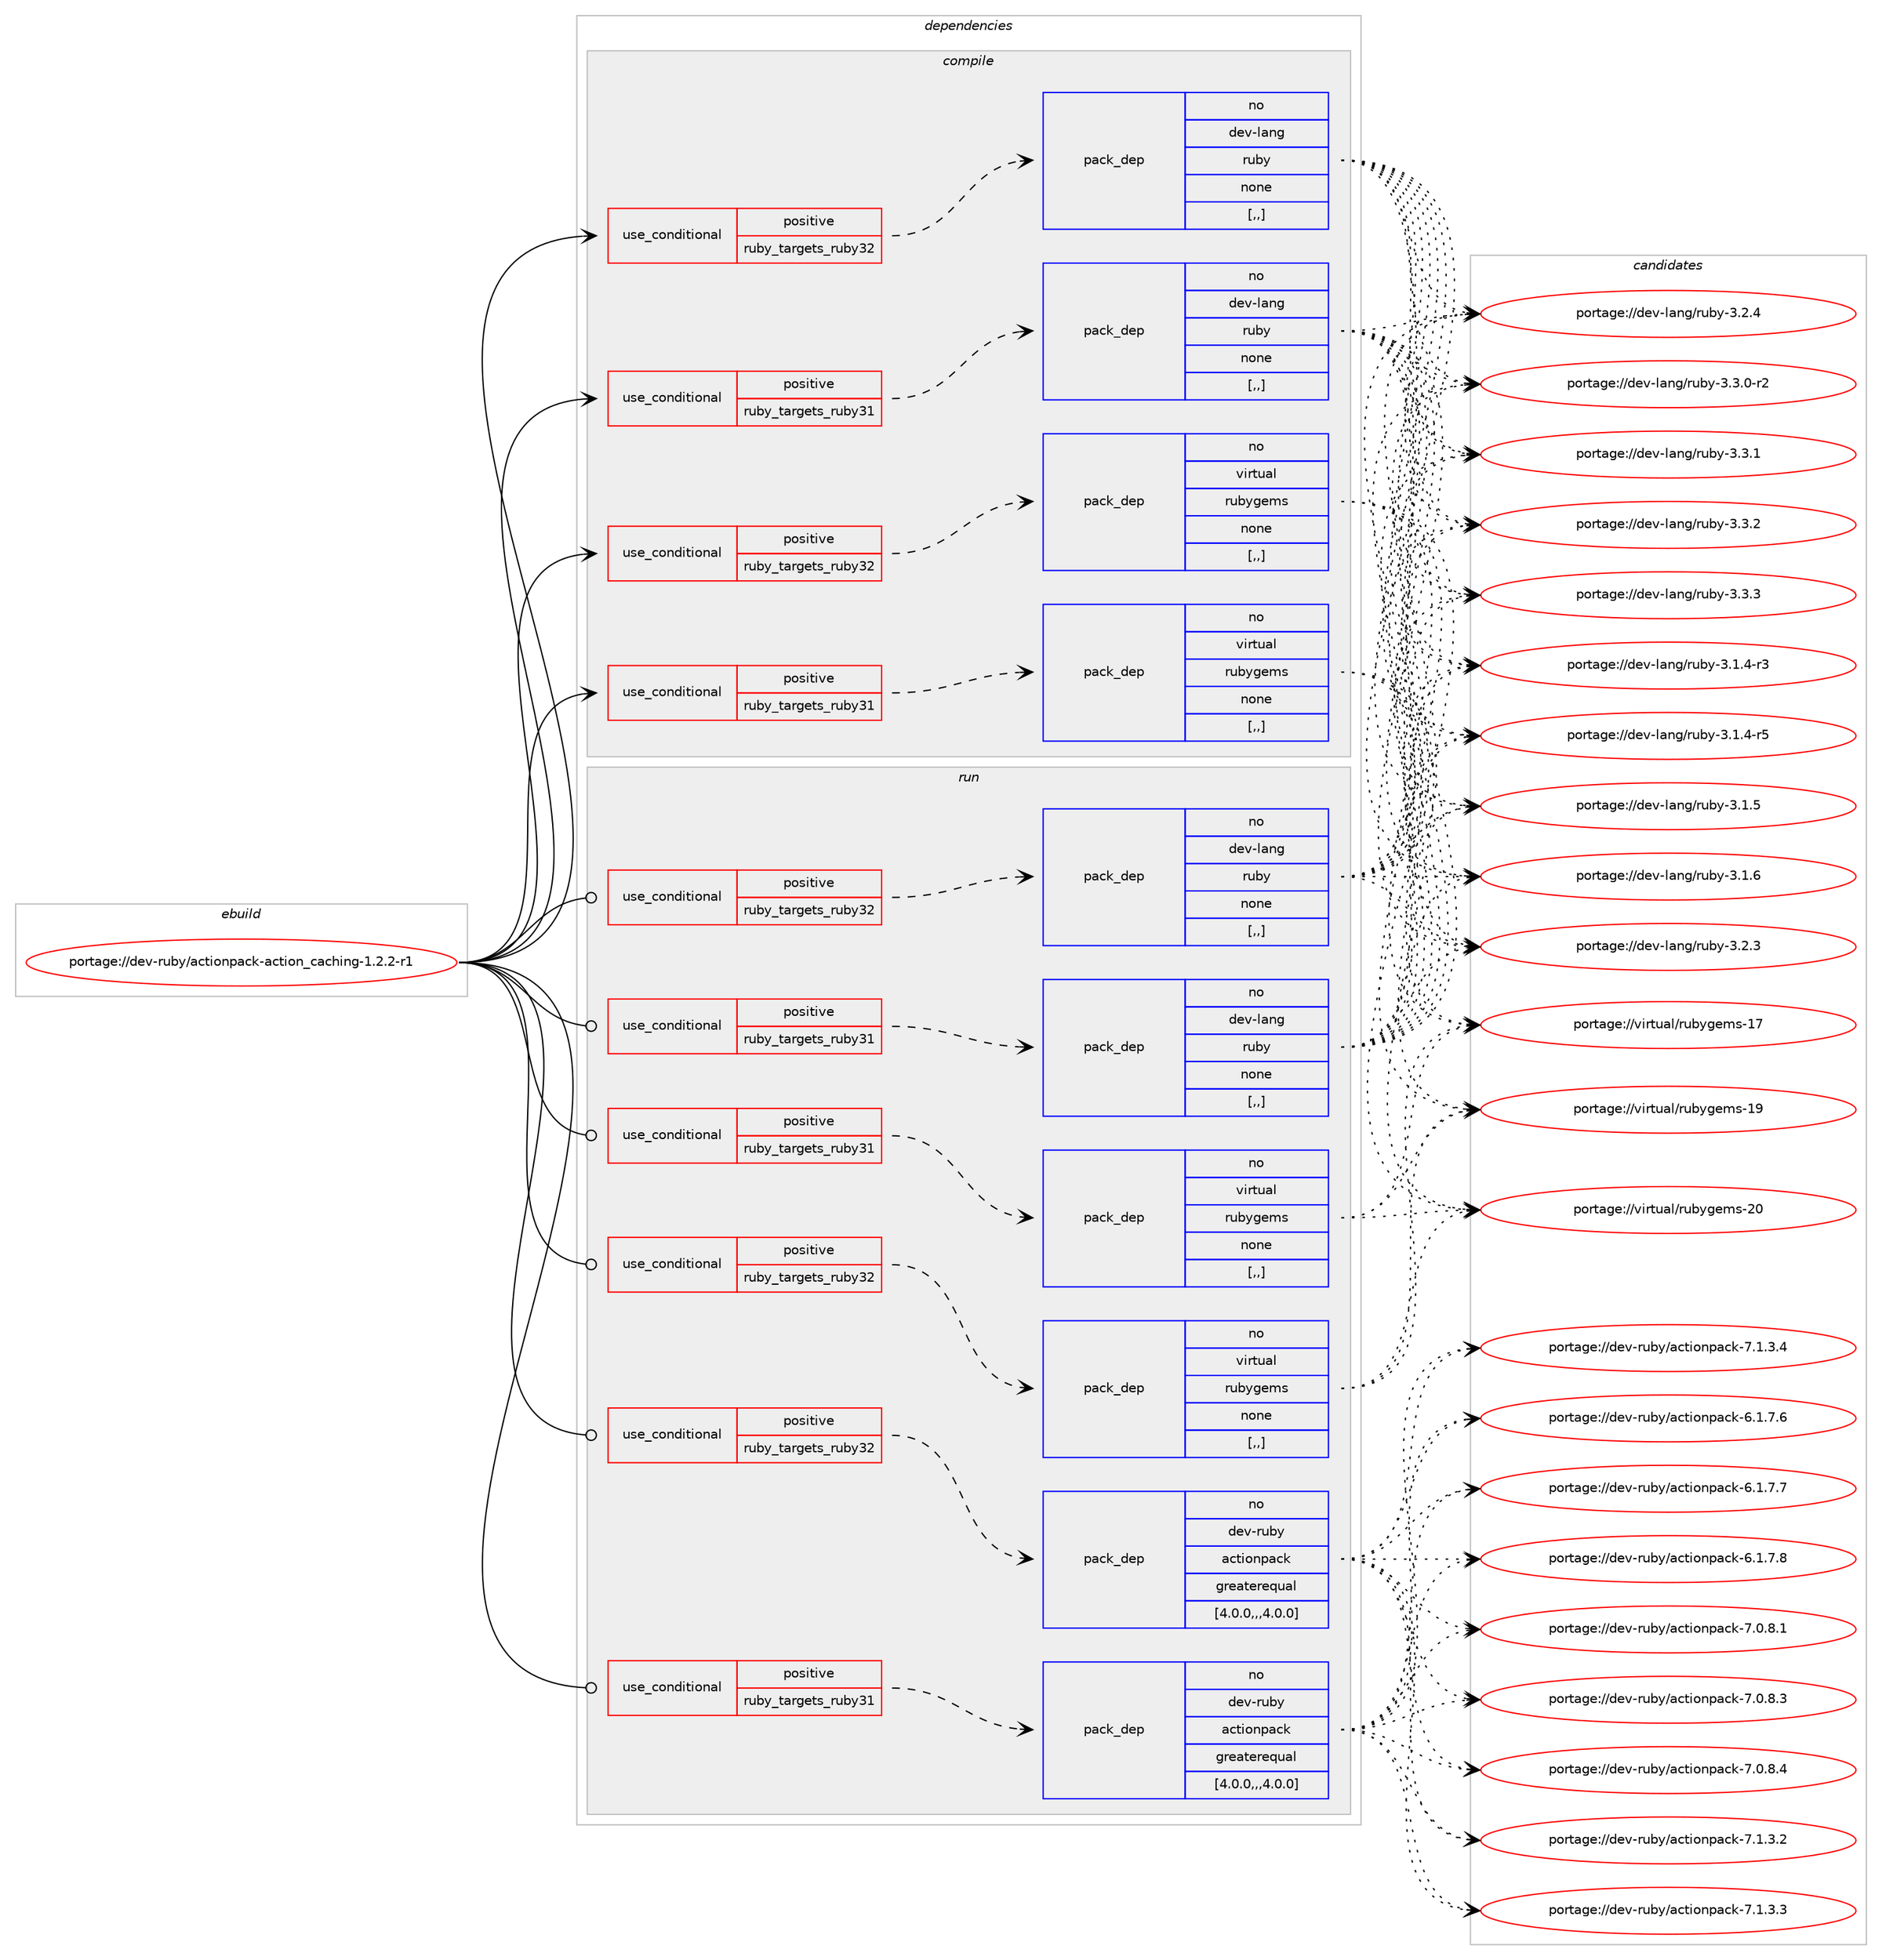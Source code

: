 digraph prolog {

# *************
# Graph options
# *************

newrank=true;
concentrate=true;
compound=true;
graph [rankdir=LR,fontname=Helvetica,fontsize=10,ranksep=1.5];#, ranksep=2.5, nodesep=0.2];
edge  [arrowhead=vee];
node  [fontname=Helvetica,fontsize=10];

# **********
# The ebuild
# **********

subgraph cluster_leftcol {
color=gray;
rank=same;
label=<<i>ebuild</i>>;
id [label="portage://dev-ruby/actionpack-action_caching-1.2.2-r1", color=red, width=4, href="../dev-ruby/actionpack-action_caching-1.2.2-r1.svg"];
}

# ****************
# The dependencies
# ****************

subgraph cluster_midcol {
color=gray;
label=<<i>dependencies</i>>;
subgraph cluster_compile {
fillcolor="#eeeeee";
style=filled;
label=<<i>compile</i>>;
subgraph cond41971 {
dependency169700 [label=<<TABLE BORDER="0" CELLBORDER="1" CELLSPACING="0" CELLPADDING="4"><TR><TD ROWSPAN="3" CELLPADDING="10">use_conditional</TD></TR><TR><TD>positive</TD></TR><TR><TD>ruby_targets_ruby31</TD></TR></TABLE>>, shape=none, color=red];
subgraph pack126489 {
dependency169701 [label=<<TABLE BORDER="0" CELLBORDER="1" CELLSPACING="0" CELLPADDING="4" WIDTH="220"><TR><TD ROWSPAN="6" CELLPADDING="30">pack_dep</TD></TR><TR><TD WIDTH="110">no</TD></TR><TR><TD>dev-lang</TD></TR><TR><TD>ruby</TD></TR><TR><TD>none</TD></TR><TR><TD>[,,]</TD></TR></TABLE>>, shape=none, color=blue];
}
dependency169700:e -> dependency169701:w [weight=20,style="dashed",arrowhead="vee"];
}
id:e -> dependency169700:w [weight=20,style="solid",arrowhead="vee"];
subgraph cond41972 {
dependency169702 [label=<<TABLE BORDER="0" CELLBORDER="1" CELLSPACING="0" CELLPADDING="4"><TR><TD ROWSPAN="3" CELLPADDING="10">use_conditional</TD></TR><TR><TD>positive</TD></TR><TR><TD>ruby_targets_ruby31</TD></TR></TABLE>>, shape=none, color=red];
subgraph pack126490 {
dependency169703 [label=<<TABLE BORDER="0" CELLBORDER="1" CELLSPACING="0" CELLPADDING="4" WIDTH="220"><TR><TD ROWSPAN="6" CELLPADDING="30">pack_dep</TD></TR><TR><TD WIDTH="110">no</TD></TR><TR><TD>virtual</TD></TR><TR><TD>rubygems</TD></TR><TR><TD>none</TD></TR><TR><TD>[,,]</TD></TR></TABLE>>, shape=none, color=blue];
}
dependency169702:e -> dependency169703:w [weight=20,style="dashed",arrowhead="vee"];
}
id:e -> dependency169702:w [weight=20,style="solid",arrowhead="vee"];
subgraph cond41973 {
dependency169704 [label=<<TABLE BORDER="0" CELLBORDER="1" CELLSPACING="0" CELLPADDING="4"><TR><TD ROWSPAN="3" CELLPADDING="10">use_conditional</TD></TR><TR><TD>positive</TD></TR><TR><TD>ruby_targets_ruby32</TD></TR></TABLE>>, shape=none, color=red];
subgraph pack126491 {
dependency169705 [label=<<TABLE BORDER="0" CELLBORDER="1" CELLSPACING="0" CELLPADDING="4" WIDTH="220"><TR><TD ROWSPAN="6" CELLPADDING="30">pack_dep</TD></TR><TR><TD WIDTH="110">no</TD></TR><TR><TD>dev-lang</TD></TR><TR><TD>ruby</TD></TR><TR><TD>none</TD></TR><TR><TD>[,,]</TD></TR></TABLE>>, shape=none, color=blue];
}
dependency169704:e -> dependency169705:w [weight=20,style="dashed",arrowhead="vee"];
}
id:e -> dependency169704:w [weight=20,style="solid",arrowhead="vee"];
subgraph cond41974 {
dependency169706 [label=<<TABLE BORDER="0" CELLBORDER="1" CELLSPACING="0" CELLPADDING="4"><TR><TD ROWSPAN="3" CELLPADDING="10">use_conditional</TD></TR><TR><TD>positive</TD></TR><TR><TD>ruby_targets_ruby32</TD></TR></TABLE>>, shape=none, color=red];
subgraph pack126492 {
dependency169707 [label=<<TABLE BORDER="0" CELLBORDER="1" CELLSPACING="0" CELLPADDING="4" WIDTH="220"><TR><TD ROWSPAN="6" CELLPADDING="30">pack_dep</TD></TR><TR><TD WIDTH="110">no</TD></TR><TR><TD>virtual</TD></TR><TR><TD>rubygems</TD></TR><TR><TD>none</TD></TR><TR><TD>[,,]</TD></TR></TABLE>>, shape=none, color=blue];
}
dependency169706:e -> dependency169707:w [weight=20,style="dashed",arrowhead="vee"];
}
id:e -> dependency169706:w [weight=20,style="solid",arrowhead="vee"];
}
subgraph cluster_compileandrun {
fillcolor="#eeeeee";
style=filled;
label=<<i>compile and run</i>>;
}
subgraph cluster_run {
fillcolor="#eeeeee";
style=filled;
label=<<i>run</i>>;
subgraph cond41975 {
dependency169708 [label=<<TABLE BORDER="0" CELLBORDER="1" CELLSPACING="0" CELLPADDING="4"><TR><TD ROWSPAN="3" CELLPADDING="10">use_conditional</TD></TR><TR><TD>positive</TD></TR><TR><TD>ruby_targets_ruby31</TD></TR></TABLE>>, shape=none, color=red];
subgraph pack126493 {
dependency169709 [label=<<TABLE BORDER="0" CELLBORDER="1" CELLSPACING="0" CELLPADDING="4" WIDTH="220"><TR><TD ROWSPAN="6" CELLPADDING="30">pack_dep</TD></TR><TR><TD WIDTH="110">no</TD></TR><TR><TD>dev-lang</TD></TR><TR><TD>ruby</TD></TR><TR><TD>none</TD></TR><TR><TD>[,,]</TD></TR></TABLE>>, shape=none, color=blue];
}
dependency169708:e -> dependency169709:w [weight=20,style="dashed",arrowhead="vee"];
}
id:e -> dependency169708:w [weight=20,style="solid",arrowhead="odot"];
subgraph cond41976 {
dependency169710 [label=<<TABLE BORDER="0" CELLBORDER="1" CELLSPACING="0" CELLPADDING="4"><TR><TD ROWSPAN="3" CELLPADDING="10">use_conditional</TD></TR><TR><TD>positive</TD></TR><TR><TD>ruby_targets_ruby31</TD></TR></TABLE>>, shape=none, color=red];
subgraph pack126494 {
dependency169711 [label=<<TABLE BORDER="0" CELLBORDER="1" CELLSPACING="0" CELLPADDING="4" WIDTH="220"><TR><TD ROWSPAN="6" CELLPADDING="30">pack_dep</TD></TR><TR><TD WIDTH="110">no</TD></TR><TR><TD>dev-ruby</TD></TR><TR><TD>actionpack</TD></TR><TR><TD>greaterequal</TD></TR><TR><TD>[4.0.0,,,4.0.0]</TD></TR></TABLE>>, shape=none, color=blue];
}
dependency169710:e -> dependency169711:w [weight=20,style="dashed",arrowhead="vee"];
}
id:e -> dependency169710:w [weight=20,style="solid",arrowhead="odot"];
subgraph cond41977 {
dependency169712 [label=<<TABLE BORDER="0" CELLBORDER="1" CELLSPACING="0" CELLPADDING="4"><TR><TD ROWSPAN="3" CELLPADDING="10">use_conditional</TD></TR><TR><TD>positive</TD></TR><TR><TD>ruby_targets_ruby31</TD></TR></TABLE>>, shape=none, color=red];
subgraph pack126495 {
dependency169713 [label=<<TABLE BORDER="0" CELLBORDER="1" CELLSPACING="0" CELLPADDING="4" WIDTH="220"><TR><TD ROWSPAN="6" CELLPADDING="30">pack_dep</TD></TR><TR><TD WIDTH="110">no</TD></TR><TR><TD>virtual</TD></TR><TR><TD>rubygems</TD></TR><TR><TD>none</TD></TR><TR><TD>[,,]</TD></TR></TABLE>>, shape=none, color=blue];
}
dependency169712:e -> dependency169713:w [weight=20,style="dashed",arrowhead="vee"];
}
id:e -> dependency169712:w [weight=20,style="solid",arrowhead="odot"];
subgraph cond41978 {
dependency169714 [label=<<TABLE BORDER="0" CELLBORDER="1" CELLSPACING="0" CELLPADDING="4"><TR><TD ROWSPAN="3" CELLPADDING="10">use_conditional</TD></TR><TR><TD>positive</TD></TR><TR><TD>ruby_targets_ruby32</TD></TR></TABLE>>, shape=none, color=red];
subgraph pack126496 {
dependency169715 [label=<<TABLE BORDER="0" CELLBORDER="1" CELLSPACING="0" CELLPADDING="4" WIDTH="220"><TR><TD ROWSPAN="6" CELLPADDING="30">pack_dep</TD></TR><TR><TD WIDTH="110">no</TD></TR><TR><TD>dev-lang</TD></TR><TR><TD>ruby</TD></TR><TR><TD>none</TD></TR><TR><TD>[,,]</TD></TR></TABLE>>, shape=none, color=blue];
}
dependency169714:e -> dependency169715:w [weight=20,style="dashed",arrowhead="vee"];
}
id:e -> dependency169714:w [weight=20,style="solid",arrowhead="odot"];
subgraph cond41979 {
dependency169716 [label=<<TABLE BORDER="0" CELLBORDER="1" CELLSPACING="0" CELLPADDING="4"><TR><TD ROWSPAN="3" CELLPADDING="10">use_conditional</TD></TR><TR><TD>positive</TD></TR><TR><TD>ruby_targets_ruby32</TD></TR></TABLE>>, shape=none, color=red];
subgraph pack126497 {
dependency169717 [label=<<TABLE BORDER="0" CELLBORDER="1" CELLSPACING="0" CELLPADDING="4" WIDTH="220"><TR><TD ROWSPAN="6" CELLPADDING="30">pack_dep</TD></TR><TR><TD WIDTH="110">no</TD></TR><TR><TD>dev-ruby</TD></TR><TR><TD>actionpack</TD></TR><TR><TD>greaterequal</TD></TR><TR><TD>[4.0.0,,,4.0.0]</TD></TR></TABLE>>, shape=none, color=blue];
}
dependency169716:e -> dependency169717:w [weight=20,style="dashed",arrowhead="vee"];
}
id:e -> dependency169716:w [weight=20,style="solid",arrowhead="odot"];
subgraph cond41980 {
dependency169718 [label=<<TABLE BORDER="0" CELLBORDER="1" CELLSPACING="0" CELLPADDING="4"><TR><TD ROWSPAN="3" CELLPADDING="10">use_conditional</TD></TR><TR><TD>positive</TD></TR><TR><TD>ruby_targets_ruby32</TD></TR></TABLE>>, shape=none, color=red];
subgraph pack126498 {
dependency169719 [label=<<TABLE BORDER="0" CELLBORDER="1" CELLSPACING="0" CELLPADDING="4" WIDTH="220"><TR><TD ROWSPAN="6" CELLPADDING="30">pack_dep</TD></TR><TR><TD WIDTH="110">no</TD></TR><TR><TD>virtual</TD></TR><TR><TD>rubygems</TD></TR><TR><TD>none</TD></TR><TR><TD>[,,]</TD></TR></TABLE>>, shape=none, color=blue];
}
dependency169718:e -> dependency169719:w [weight=20,style="dashed",arrowhead="vee"];
}
id:e -> dependency169718:w [weight=20,style="solid",arrowhead="odot"];
}
}

# **************
# The candidates
# **************

subgraph cluster_choices {
rank=same;
color=gray;
label=<<i>candidates</i>>;

subgraph choice126489 {
color=black;
nodesep=1;
choice100101118451089711010347114117981214551464946524511451 [label="portage://dev-lang/ruby-3.1.4-r3", color=red, width=4,href="../dev-lang/ruby-3.1.4-r3.svg"];
choice100101118451089711010347114117981214551464946524511453 [label="portage://dev-lang/ruby-3.1.4-r5", color=red, width=4,href="../dev-lang/ruby-3.1.4-r5.svg"];
choice10010111845108971101034711411798121455146494653 [label="portage://dev-lang/ruby-3.1.5", color=red, width=4,href="../dev-lang/ruby-3.1.5.svg"];
choice10010111845108971101034711411798121455146494654 [label="portage://dev-lang/ruby-3.1.6", color=red, width=4,href="../dev-lang/ruby-3.1.6.svg"];
choice10010111845108971101034711411798121455146504651 [label="portage://dev-lang/ruby-3.2.3", color=red, width=4,href="../dev-lang/ruby-3.2.3.svg"];
choice10010111845108971101034711411798121455146504652 [label="portage://dev-lang/ruby-3.2.4", color=red, width=4,href="../dev-lang/ruby-3.2.4.svg"];
choice100101118451089711010347114117981214551465146484511450 [label="portage://dev-lang/ruby-3.3.0-r2", color=red, width=4,href="../dev-lang/ruby-3.3.0-r2.svg"];
choice10010111845108971101034711411798121455146514649 [label="portage://dev-lang/ruby-3.3.1", color=red, width=4,href="../dev-lang/ruby-3.3.1.svg"];
choice10010111845108971101034711411798121455146514650 [label="portage://dev-lang/ruby-3.3.2", color=red, width=4,href="../dev-lang/ruby-3.3.2.svg"];
choice10010111845108971101034711411798121455146514651 [label="portage://dev-lang/ruby-3.3.3", color=red, width=4,href="../dev-lang/ruby-3.3.3.svg"];
dependency169701:e -> choice100101118451089711010347114117981214551464946524511451:w [style=dotted,weight="100"];
dependency169701:e -> choice100101118451089711010347114117981214551464946524511453:w [style=dotted,weight="100"];
dependency169701:e -> choice10010111845108971101034711411798121455146494653:w [style=dotted,weight="100"];
dependency169701:e -> choice10010111845108971101034711411798121455146494654:w [style=dotted,weight="100"];
dependency169701:e -> choice10010111845108971101034711411798121455146504651:w [style=dotted,weight="100"];
dependency169701:e -> choice10010111845108971101034711411798121455146504652:w [style=dotted,weight="100"];
dependency169701:e -> choice100101118451089711010347114117981214551465146484511450:w [style=dotted,weight="100"];
dependency169701:e -> choice10010111845108971101034711411798121455146514649:w [style=dotted,weight="100"];
dependency169701:e -> choice10010111845108971101034711411798121455146514650:w [style=dotted,weight="100"];
dependency169701:e -> choice10010111845108971101034711411798121455146514651:w [style=dotted,weight="100"];
}
subgraph choice126490 {
color=black;
nodesep=1;
choice118105114116117971084711411798121103101109115454955 [label="portage://virtual/rubygems-17", color=red, width=4,href="../virtual/rubygems-17.svg"];
choice118105114116117971084711411798121103101109115454957 [label="portage://virtual/rubygems-19", color=red, width=4,href="../virtual/rubygems-19.svg"];
choice118105114116117971084711411798121103101109115455048 [label="portage://virtual/rubygems-20", color=red, width=4,href="../virtual/rubygems-20.svg"];
dependency169703:e -> choice118105114116117971084711411798121103101109115454955:w [style=dotted,weight="100"];
dependency169703:e -> choice118105114116117971084711411798121103101109115454957:w [style=dotted,weight="100"];
dependency169703:e -> choice118105114116117971084711411798121103101109115455048:w [style=dotted,weight="100"];
}
subgraph choice126491 {
color=black;
nodesep=1;
choice100101118451089711010347114117981214551464946524511451 [label="portage://dev-lang/ruby-3.1.4-r3", color=red, width=4,href="../dev-lang/ruby-3.1.4-r3.svg"];
choice100101118451089711010347114117981214551464946524511453 [label="portage://dev-lang/ruby-3.1.4-r5", color=red, width=4,href="../dev-lang/ruby-3.1.4-r5.svg"];
choice10010111845108971101034711411798121455146494653 [label="portage://dev-lang/ruby-3.1.5", color=red, width=4,href="../dev-lang/ruby-3.1.5.svg"];
choice10010111845108971101034711411798121455146494654 [label="portage://dev-lang/ruby-3.1.6", color=red, width=4,href="../dev-lang/ruby-3.1.6.svg"];
choice10010111845108971101034711411798121455146504651 [label="portage://dev-lang/ruby-3.2.3", color=red, width=4,href="../dev-lang/ruby-3.2.3.svg"];
choice10010111845108971101034711411798121455146504652 [label="portage://dev-lang/ruby-3.2.4", color=red, width=4,href="../dev-lang/ruby-3.2.4.svg"];
choice100101118451089711010347114117981214551465146484511450 [label="portage://dev-lang/ruby-3.3.0-r2", color=red, width=4,href="../dev-lang/ruby-3.3.0-r2.svg"];
choice10010111845108971101034711411798121455146514649 [label="portage://dev-lang/ruby-3.3.1", color=red, width=4,href="../dev-lang/ruby-3.3.1.svg"];
choice10010111845108971101034711411798121455146514650 [label="portage://dev-lang/ruby-3.3.2", color=red, width=4,href="../dev-lang/ruby-3.3.2.svg"];
choice10010111845108971101034711411798121455146514651 [label="portage://dev-lang/ruby-3.3.3", color=red, width=4,href="../dev-lang/ruby-3.3.3.svg"];
dependency169705:e -> choice100101118451089711010347114117981214551464946524511451:w [style=dotted,weight="100"];
dependency169705:e -> choice100101118451089711010347114117981214551464946524511453:w [style=dotted,weight="100"];
dependency169705:e -> choice10010111845108971101034711411798121455146494653:w [style=dotted,weight="100"];
dependency169705:e -> choice10010111845108971101034711411798121455146494654:w [style=dotted,weight="100"];
dependency169705:e -> choice10010111845108971101034711411798121455146504651:w [style=dotted,weight="100"];
dependency169705:e -> choice10010111845108971101034711411798121455146504652:w [style=dotted,weight="100"];
dependency169705:e -> choice100101118451089711010347114117981214551465146484511450:w [style=dotted,weight="100"];
dependency169705:e -> choice10010111845108971101034711411798121455146514649:w [style=dotted,weight="100"];
dependency169705:e -> choice10010111845108971101034711411798121455146514650:w [style=dotted,weight="100"];
dependency169705:e -> choice10010111845108971101034711411798121455146514651:w [style=dotted,weight="100"];
}
subgraph choice126492 {
color=black;
nodesep=1;
choice118105114116117971084711411798121103101109115454955 [label="portage://virtual/rubygems-17", color=red, width=4,href="../virtual/rubygems-17.svg"];
choice118105114116117971084711411798121103101109115454957 [label="portage://virtual/rubygems-19", color=red, width=4,href="../virtual/rubygems-19.svg"];
choice118105114116117971084711411798121103101109115455048 [label="portage://virtual/rubygems-20", color=red, width=4,href="../virtual/rubygems-20.svg"];
dependency169707:e -> choice118105114116117971084711411798121103101109115454955:w [style=dotted,weight="100"];
dependency169707:e -> choice118105114116117971084711411798121103101109115454957:w [style=dotted,weight="100"];
dependency169707:e -> choice118105114116117971084711411798121103101109115455048:w [style=dotted,weight="100"];
}
subgraph choice126493 {
color=black;
nodesep=1;
choice100101118451089711010347114117981214551464946524511451 [label="portage://dev-lang/ruby-3.1.4-r3", color=red, width=4,href="../dev-lang/ruby-3.1.4-r3.svg"];
choice100101118451089711010347114117981214551464946524511453 [label="portage://dev-lang/ruby-3.1.4-r5", color=red, width=4,href="../dev-lang/ruby-3.1.4-r5.svg"];
choice10010111845108971101034711411798121455146494653 [label="portage://dev-lang/ruby-3.1.5", color=red, width=4,href="../dev-lang/ruby-3.1.5.svg"];
choice10010111845108971101034711411798121455146494654 [label="portage://dev-lang/ruby-3.1.6", color=red, width=4,href="../dev-lang/ruby-3.1.6.svg"];
choice10010111845108971101034711411798121455146504651 [label="portage://dev-lang/ruby-3.2.3", color=red, width=4,href="../dev-lang/ruby-3.2.3.svg"];
choice10010111845108971101034711411798121455146504652 [label="portage://dev-lang/ruby-3.2.4", color=red, width=4,href="../dev-lang/ruby-3.2.4.svg"];
choice100101118451089711010347114117981214551465146484511450 [label="portage://dev-lang/ruby-3.3.0-r2", color=red, width=4,href="../dev-lang/ruby-3.3.0-r2.svg"];
choice10010111845108971101034711411798121455146514649 [label="portage://dev-lang/ruby-3.3.1", color=red, width=4,href="../dev-lang/ruby-3.3.1.svg"];
choice10010111845108971101034711411798121455146514650 [label="portage://dev-lang/ruby-3.3.2", color=red, width=4,href="../dev-lang/ruby-3.3.2.svg"];
choice10010111845108971101034711411798121455146514651 [label="portage://dev-lang/ruby-3.3.3", color=red, width=4,href="../dev-lang/ruby-3.3.3.svg"];
dependency169709:e -> choice100101118451089711010347114117981214551464946524511451:w [style=dotted,weight="100"];
dependency169709:e -> choice100101118451089711010347114117981214551464946524511453:w [style=dotted,weight="100"];
dependency169709:e -> choice10010111845108971101034711411798121455146494653:w [style=dotted,weight="100"];
dependency169709:e -> choice10010111845108971101034711411798121455146494654:w [style=dotted,weight="100"];
dependency169709:e -> choice10010111845108971101034711411798121455146504651:w [style=dotted,weight="100"];
dependency169709:e -> choice10010111845108971101034711411798121455146504652:w [style=dotted,weight="100"];
dependency169709:e -> choice100101118451089711010347114117981214551465146484511450:w [style=dotted,weight="100"];
dependency169709:e -> choice10010111845108971101034711411798121455146514649:w [style=dotted,weight="100"];
dependency169709:e -> choice10010111845108971101034711411798121455146514650:w [style=dotted,weight="100"];
dependency169709:e -> choice10010111845108971101034711411798121455146514651:w [style=dotted,weight="100"];
}
subgraph choice126494 {
color=black;
nodesep=1;
choice100101118451141179812147979911610511111011297991074554464946554654 [label="portage://dev-ruby/actionpack-6.1.7.6", color=red, width=4,href="../dev-ruby/actionpack-6.1.7.6.svg"];
choice100101118451141179812147979911610511111011297991074554464946554655 [label="portage://dev-ruby/actionpack-6.1.7.7", color=red, width=4,href="../dev-ruby/actionpack-6.1.7.7.svg"];
choice100101118451141179812147979911610511111011297991074554464946554656 [label="portage://dev-ruby/actionpack-6.1.7.8", color=red, width=4,href="../dev-ruby/actionpack-6.1.7.8.svg"];
choice100101118451141179812147979911610511111011297991074555464846564649 [label="portage://dev-ruby/actionpack-7.0.8.1", color=red, width=4,href="../dev-ruby/actionpack-7.0.8.1.svg"];
choice100101118451141179812147979911610511111011297991074555464846564651 [label="portage://dev-ruby/actionpack-7.0.8.3", color=red, width=4,href="../dev-ruby/actionpack-7.0.8.3.svg"];
choice100101118451141179812147979911610511111011297991074555464846564652 [label="portage://dev-ruby/actionpack-7.0.8.4", color=red, width=4,href="../dev-ruby/actionpack-7.0.8.4.svg"];
choice100101118451141179812147979911610511111011297991074555464946514650 [label="portage://dev-ruby/actionpack-7.1.3.2", color=red, width=4,href="../dev-ruby/actionpack-7.1.3.2.svg"];
choice100101118451141179812147979911610511111011297991074555464946514651 [label="portage://dev-ruby/actionpack-7.1.3.3", color=red, width=4,href="../dev-ruby/actionpack-7.1.3.3.svg"];
choice100101118451141179812147979911610511111011297991074555464946514652 [label="portage://dev-ruby/actionpack-7.1.3.4", color=red, width=4,href="../dev-ruby/actionpack-7.1.3.4.svg"];
dependency169711:e -> choice100101118451141179812147979911610511111011297991074554464946554654:w [style=dotted,weight="100"];
dependency169711:e -> choice100101118451141179812147979911610511111011297991074554464946554655:w [style=dotted,weight="100"];
dependency169711:e -> choice100101118451141179812147979911610511111011297991074554464946554656:w [style=dotted,weight="100"];
dependency169711:e -> choice100101118451141179812147979911610511111011297991074555464846564649:w [style=dotted,weight="100"];
dependency169711:e -> choice100101118451141179812147979911610511111011297991074555464846564651:w [style=dotted,weight="100"];
dependency169711:e -> choice100101118451141179812147979911610511111011297991074555464846564652:w [style=dotted,weight="100"];
dependency169711:e -> choice100101118451141179812147979911610511111011297991074555464946514650:w [style=dotted,weight="100"];
dependency169711:e -> choice100101118451141179812147979911610511111011297991074555464946514651:w [style=dotted,weight="100"];
dependency169711:e -> choice100101118451141179812147979911610511111011297991074555464946514652:w [style=dotted,weight="100"];
}
subgraph choice126495 {
color=black;
nodesep=1;
choice118105114116117971084711411798121103101109115454955 [label="portage://virtual/rubygems-17", color=red, width=4,href="../virtual/rubygems-17.svg"];
choice118105114116117971084711411798121103101109115454957 [label="portage://virtual/rubygems-19", color=red, width=4,href="../virtual/rubygems-19.svg"];
choice118105114116117971084711411798121103101109115455048 [label="portage://virtual/rubygems-20", color=red, width=4,href="../virtual/rubygems-20.svg"];
dependency169713:e -> choice118105114116117971084711411798121103101109115454955:w [style=dotted,weight="100"];
dependency169713:e -> choice118105114116117971084711411798121103101109115454957:w [style=dotted,weight="100"];
dependency169713:e -> choice118105114116117971084711411798121103101109115455048:w [style=dotted,weight="100"];
}
subgraph choice126496 {
color=black;
nodesep=1;
choice100101118451089711010347114117981214551464946524511451 [label="portage://dev-lang/ruby-3.1.4-r3", color=red, width=4,href="../dev-lang/ruby-3.1.4-r3.svg"];
choice100101118451089711010347114117981214551464946524511453 [label="portage://dev-lang/ruby-3.1.4-r5", color=red, width=4,href="../dev-lang/ruby-3.1.4-r5.svg"];
choice10010111845108971101034711411798121455146494653 [label="portage://dev-lang/ruby-3.1.5", color=red, width=4,href="../dev-lang/ruby-3.1.5.svg"];
choice10010111845108971101034711411798121455146494654 [label="portage://dev-lang/ruby-3.1.6", color=red, width=4,href="../dev-lang/ruby-3.1.6.svg"];
choice10010111845108971101034711411798121455146504651 [label="portage://dev-lang/ruby-3.2.3", color=red, width=4,href="../dev-lang/ruby-3.2.3.svg"];
choice10010111845108971101034711411798121455146504652 [label="portage://dev-lang/ruby-3.2.4", color=red, width=4,href="../dev-lang/ruby-3.2.4.svg"];
choice100101118451089711010347114117981214551465146484511450 [label="portage://dev-lang/ruby-3.3.0-r2", color=red, width=4,href="../dev-lang/ruby-3.3.0-r2.svg"];
choice10010111845108971101034711411798121455146514649 [label="portage://dev-lang/ruby-3.3.1", color=red, width=4,href="../dev-lang/ruby-3.3.1.svg"];
choice10010111845108971101034711411798121455146514650 [label="portage://dev-lang/ruby-3.3.2", color=red, width=4,href="../dev-lang/ruby-3.3.2.svg"];
choice10010111845108971101034711411798121455146514651 [label="portage://dev-lang/ruby-3.3.3", color=red, width=4,href="../dev-lang/ruby-3.3.3.svg"];
dependency169715:e -> choice100101118451089711010347114117981214551464946524511451:w [style=dotted,weight="100"];
dependency169715:e -> choice100101118451089711010347114117981214551464946524511453:w [style=dotted,weight="100"];
dependency169715:e -> choice10010111845108971101034711411798121455146494653:w [style=dotted,weight="100"];
dependency169715:e -> choice10010111845108971101034711411798121455146494654:w [style=dotted,weight="100"];
dependency169715:e -> choice10010111845108971101034711411798121455146504651:w [style=dotted,weight="100"];
dependency169715:e -> choice10010111845108971101034711411798121455146504652:w [style=dotted,weight="100"];
dependency169715:e -> choice100101118451089711010347114117981214551465146484511450:w [style=dotted,weight="100"];
dependency169715:e -> choice10010111845108971101034711411798121455146514649:w [style=dotted,weight="100"];
dependency169715:e -> choice10010111845108971101034711411798121455146514650:w [style=dotted,weight="100"];
dependency169715:e -> choice10010111845108971101034711411798121455146514651:w [style=dotted,weight="100"];
}
subgraph choice126497 {
color=black;
nodesep=1;
choice100101118451141179812147979911610511111011297991074554464946554654 [label="portage://dev-ruby/actionpack-6.1.7.6", color=red, width=4,href="../dev-ruby/actionpack-6.1.7.6.svg"];
choice100101118451141179812147979911610511111011297991074554464946554655 [label="portage://dev-ruby/actionpack-6.1.7.7", color=red, width=4,href="../dev-ruby/actionpack-6.1.7.7.svg"];
choice100101118451141179812147979911610511111011297991074554464946554656 [label="portage://dev-ruby/actionpack-6.1.7.8", color=red, width=4,href="../dev-ruby/actionpack-6.1.7.8.svg"];
choice100101118451141179812147979911610511111011297991074555464846564649 [label="portage://dev-ruby/actionpack-7.0.8.1", color=red, width=4,href="../dev-ruby/actionpack-7.0.8.1.svg"];
choice100101118451141179812147979911610511111011297991074555464846564651 [label="portage://dev-ruby/actionpack-7.0.8.3", color=red, width=4,href="../dev-ruby/actionpack-7.0.8.3.svg"];
choice100101118451141179812147979911610511111011297991074555464846564652 [label="portage://dev-ruby/actionpack-7.0.8.4", color=red, width=4,href="../dev-ruby/actionpack-7.0.8.4.svg"];
choice100101118451141179812147979911610511111011297991074555464946514650 [label="portage://dev-ruby/actionpack-7.1.3.2", color=red, width=4,href="../dev-ruby/actionpack-7.1.3.2.svg"];
choice100101118451141179812147979911610511111011297991074555464946514651 [label="portage://dev-ruby/actionpack-7.1.3.3", color=red, width=4,href="../dev-ruby/actionpack-7.1.3.3.svg"];
choice100101118451141179812147979911610511111011297991074555464946514652 [label="portage://dev-ruby/actionpack-7.1.3.4", color=red, width=4,href="../dev-ruby/actionpack-7.1.3.4.svg"];
dependency169717:e -> choice100101118451141179812147979911610511111011297991074554464946554654:w [style=dotted,weight="100"];
dependency169717:e -> choice100101118451141179812147979911610511111011297991074554464946554655:w [style=dotted,weight="100"];
dependency169717:e -> choice100101118451141179812147979911610511111011297991074554464946554656:w [style=dotted,weight="100"];
dependency169717:e -> choice100101118451141179812147979911610511111011297991074555464846564649:w [style=dotted,weight="100"];
dependency169717:e -> choice100101118451141179812147979911610511111011297991074555464846564651:w [style=dotted,weight="100"];
dependency169717:e -> choice100101118451141179812147979911610511111011297991074555464846564652:w [style=dotted,weight="100"];
dependency169717:e -> choice100101118451141179812147979911610511111011297991074555464946514650:w [style=dotted,weight="100"];
dependency169717:e -> choice100101118451141179812147979911610511111011297991074555464946514651:w [style=dotted,weight="100"];
dependency169717:e -> choice100101118451141179812147979911610511111011297991074555464946514652:w [style=dotted,weight="100"];
}
subgraph choice126498 {
color=black;
nodesep=1;
choice118105114116117971084711411798121103101109115454955 [label="portage://virtual/rubygems-17", color=red, width=4,href="../virtual/rubygems-17.svg"];
choice118105114116117971084711411798121103101109115454957 [label="portage://virtual/rubygems-19", color=red, width=4,href="../virtual/rubygems-19.svg"];
choice118105114116117971084711411798121103101109115455048 [label="portage://virtual/rubygems-20", color=red, width=4,href="../virtual/rubygems-20.svg"];
dependency169719:e -> choice118105114116117971084711411798121103101109115454955:w [style=dotted,weight="100"];
dependency169719:e -> choice118105114116117971084711411798121103101109115454957:w [style=dotted,weight="100"];
dependency169719:e -> choice118105114116117971084711411798121103101109115455048:w [style=dotted,weight="100"];
}
}

}
